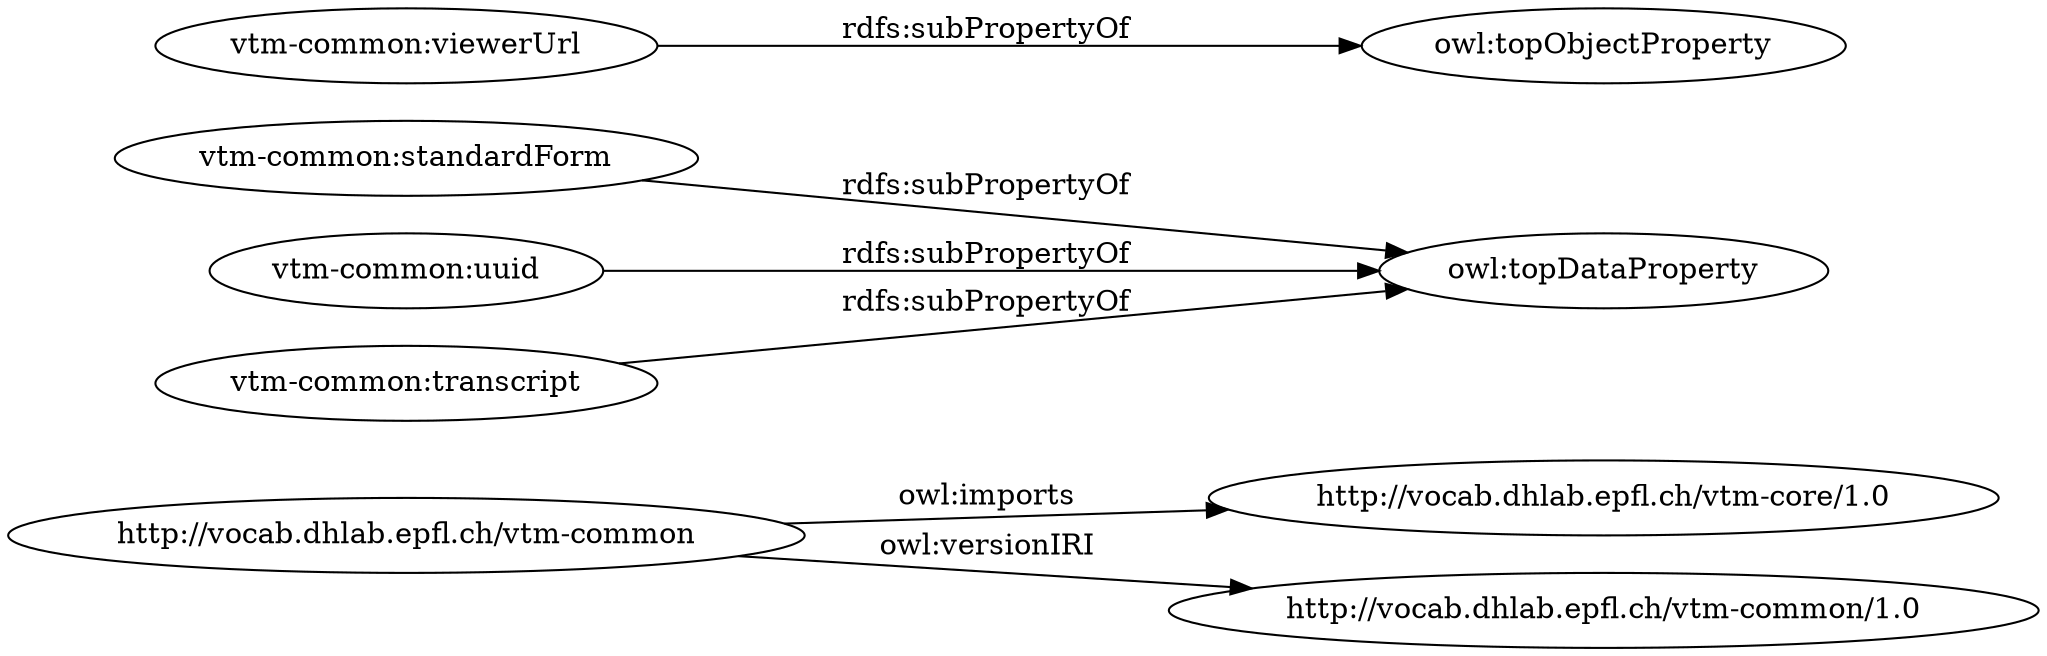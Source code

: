 digraph ar2dtool_diagram { 
rankdir=LR;
size="1501"
	"http://vocab.dhlab.epfl.ch/vtm-common" -> "http://vocab.dhlab.epfl.ch/vtm-core/1.0" [ label = "owl:imports" ];
	"http://vocab.dhlab.epfl.ch/vtm-common" -> "http://vocab.dhlab.epfl.ch/vtm-common/1.0" [ label = "owl:versionIRI" ];
	"vtm-common:standardForm" -> "owl:topDataProperty" [ label = "rdfs:subPropertyOf" ];
	"vtm-common:uuid" -> "owl:topDataProperty" [ label = "rdfs:subPropertyOf" ];
	"vtm-common:viewerUrl" -> "owl:topObjectProperty" [ label = "rdfs:subPropertyOf" ];
	"vtm-common:transcript" -> "owl:topDataProperty" [ label = "rdfs:subPropertyOf" ];

}
